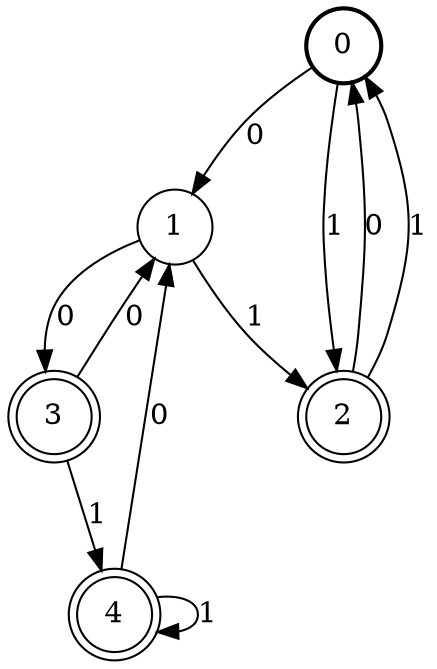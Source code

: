 digraph Automat {
    node [shape = circle];
    0 [style = "bold"];
    0 -> 1 [label = "0"];
    0 -> 2 [label = "1"];
    1 -> 3 [label = "0"];
    1 -> 2 [label = "1"];
    2 [peripheries=2]
    2 -> 0 [label = "0"];
    2 -> 0 [label = "1"];
    3 [peripheries=2]
    3 -> 1 [label = "0"];
    3 -> 4 [label = "1"];
    4 [peripheries=2]
    4 -> 1 [label = "0"];
    4 -> 4 [label = "1"];
}
